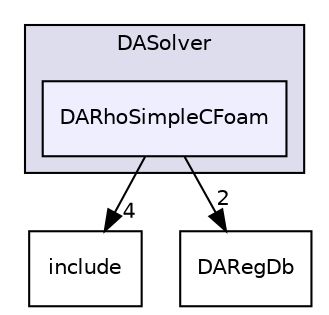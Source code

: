 digraph "dafoam/src/adjoint/DASolver/DARhoSimpleCFoam" {
  bgcolor=transparent;
  compound=true
  node [ fontsize="10", fontname="Helvetica"];
  edge [ labelfontsize="10", labelfontname="Helvetica"];
  subgraph clusterdir_82b8d670e5d73625e2f96195d8dae3dd {
    graph [ bgcolor="#ddddee", pencolor="black", label="DASolver" fontname="Helvetica", fontsize="10", URL="dir_82b8d670e5d73625e2f96195d8dae3dd.html"]
  dir_c201158c3a8b446ad6c063652c8e3828 [shape=box, label="DARhoSimpleCFoam", style="filled", fillcolor="#eeeeff", pencolor="black", URL="dir_c201158c3a8b446ad6c063652c8e3828.html"];
  }
  dir_7df341fe0193531049da9f2466a34806 [shape=box label="include" URL="dir_7df341fe0193531049da9f2466a34806.html"];
  dir_7f5514a39c79bf07c6260b1d89aae56a [shape=box label="DARegDb" URL="dir_7f5514a39c79bf07c6260b1d89aae56a.html"];
  dir_c201158c3a8b446ad6c063652c8e3828->dir_7df341fe0193531049da9f2466a34806 [headlabel="4", labeldistance=1.5 headhref="dir_000021_000026.html"];
  dir_c201158c3a8b446ad6c063652c8e3828->dir_7f5514a39c79bf07c6260b1d89aae56a [headlabel="2", labeldistance=1.5 headhref="dir_000021_000018.html"];
}
